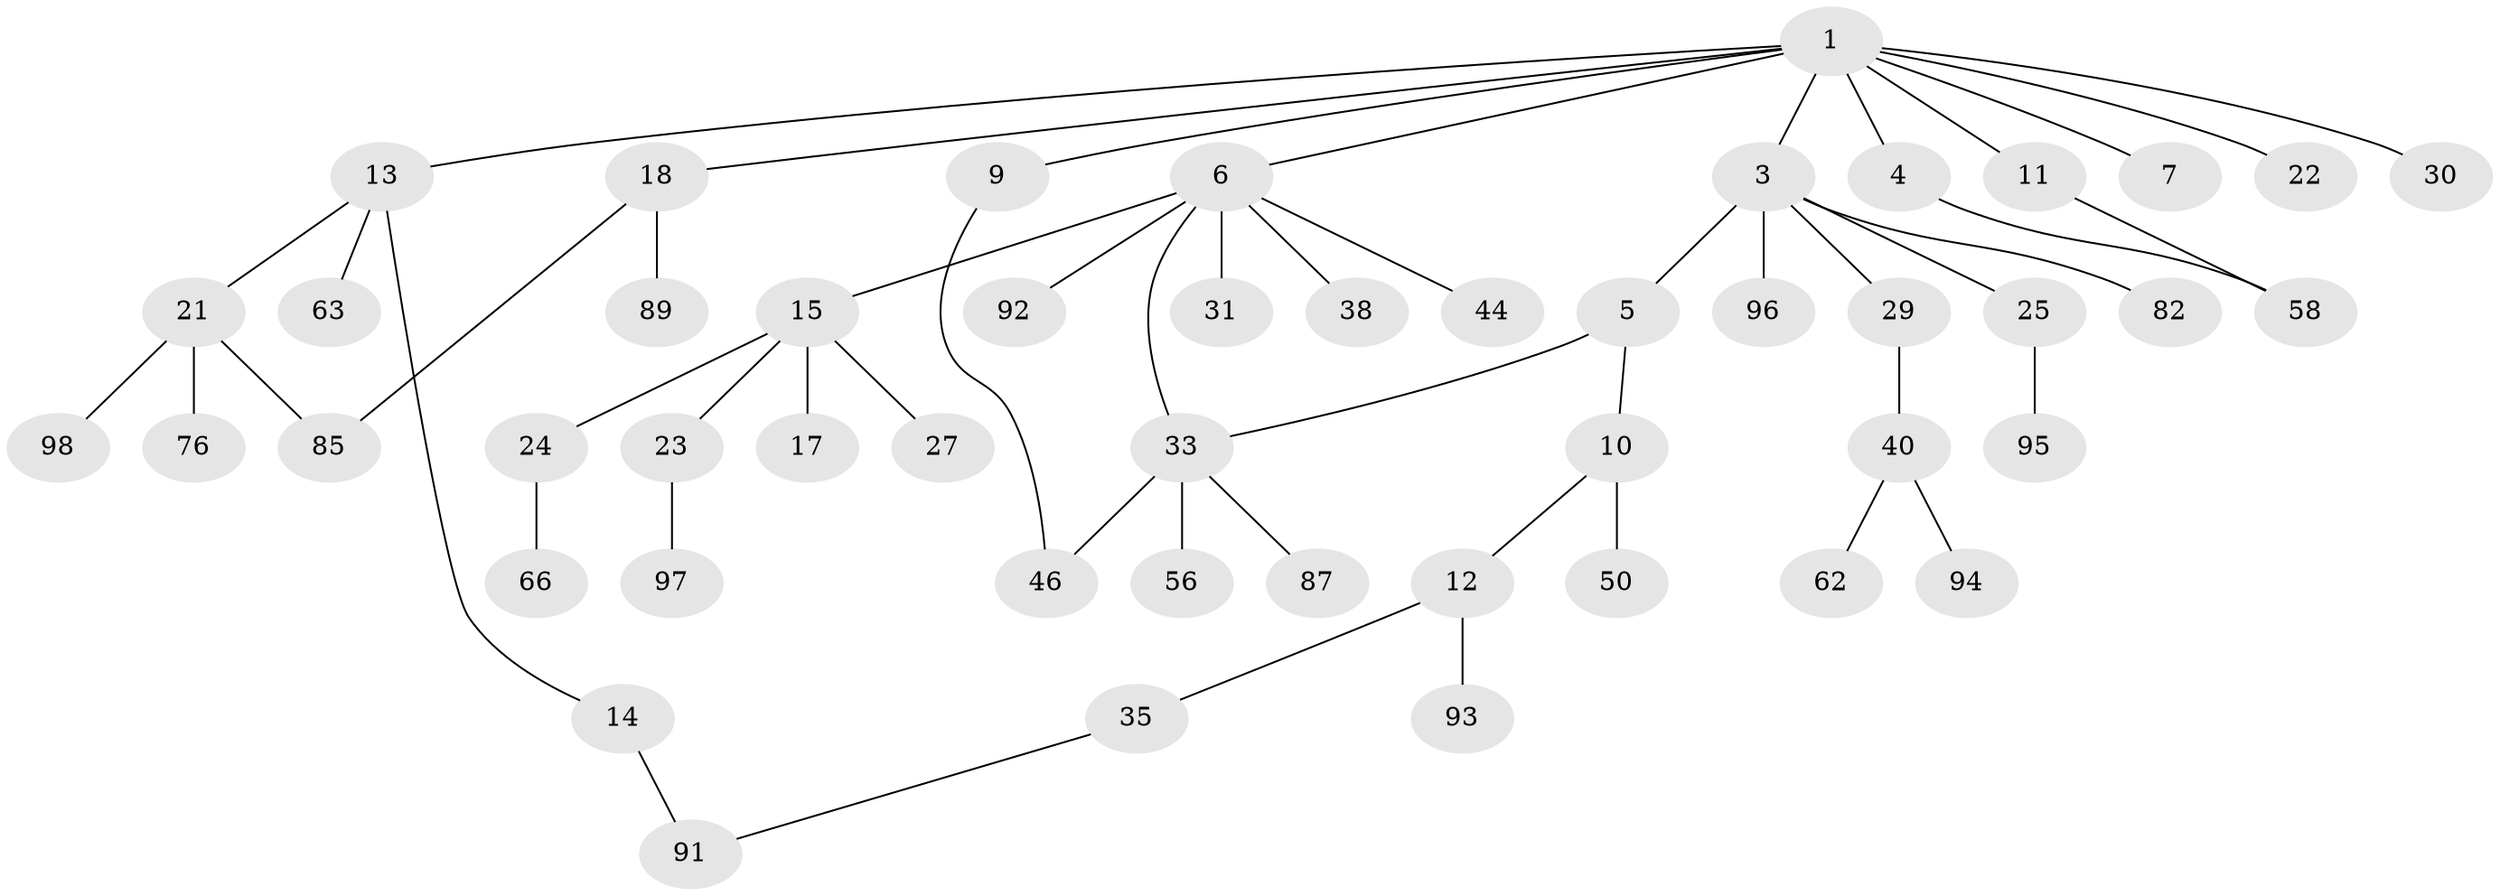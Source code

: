 // original degree distribution, {5: 0.010101010101010102, 7: 0.030303030303030304, 3: 0.18181818181818182, 1: 0.4444444444444444, 4: 0.08080808080808081, 2: 0.24242424242424243, 6: 0.010101010101010102}
// Generated by graph-tools (version 1.1) at 2025/13/03/09/25 04:13:35]
// undirected, 49 vertices, 53 edges
graph export_dot {
graph [start="1"]
  node [color=gray90,style=filled];
  1 [super="+2"];
  3 [super="+34+45+20+32"];
  4 [super="+68"];
  5;
  6 [super="+37+84+8"];
  7;
  9 [super="+43+52+28"];
  10;
  11 [super="+26"];
  12 [super="+16+59+36"];
  13;
  14;
  15;
  17 [super="+78+90"];
  18 [super="+39+83"];
  21 [super="+65+72+55"];
  22 [super="+53"];
  23 [super="+41"];
  24 [super="+60"];
  25 [super="+81+86"];
  27 [super="+42"];
  29;
  30;
  31;
  33 [super="+48+49+74"];
  35 [super="+99"];
  38 [super="+61+80"];
  40 [super="+57"];
  44;
  46 [super="+69+73"];
  50;
  56;
  58;
  62;
  63;
  66;
  76;
  82;
  85;
  87;
  89;
  91;
  92;
  93;
  94;
  95;
  96;
  97;
  98;
  1 -- 3;
  1 -- 6;
  1 -- 18;
  1 -- 22;
  1 -- 4;
  1 -- 7;
  1 -- 9;
  1 -- 11;
  1 -- 13;
  1 -- 30;
  3 -- 5;
  3 -- 29;
  3 -- 96;
  3 -- 82;
  3 -- 25;
  4 -- 58;
  5 -- 10;
  5 -- 33;
  6 -- 15 [weight=2];
  6 -- 44;
  6 -- 92;
  6 -- 31 [weight=2];
  6 -- 33;
  6 -- 38;
  9 -- 46;
  10 -- 12;
  10 -- 50;
  11 -- 58;
  12 -- 35;
  12 -- 93;
  13 -- 14;
  13 -- 21;
  13 -- 63;
  14 -- 91;
  15 -- 17;
  15 -- 23;
  15 -- 24;
  15 -- 27;
  18 -- 89;
  18 -- 85;
  21 -- 98;
  21 -- 76;
  21 -- 85;
  23 -- 97;
  24 -- 66;
  25 -- 95;
  29 -- 40;
  33 -- 56;
  33 -- 46;
  33 -- 87;
  35 -- 91;
  40 -- 62;
  40 -- 94;
}
